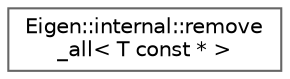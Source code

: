 digraph "Graphical Class Hierarchy"
{
 // LATEX_PDF_SIZE
  bgcolor="transparent";
  edge [fontname=Helvetica,fontsize=10,labelfontname=Helvetica,labelfontsize=10];
  node [fontname=Helvetica,fontsize=10,shape=box,height=0.2,width=0.4];
  rankdir="LR";
  Node0 [id="Node000000",label="Eigen::internal::remove\l_all\< T const * \>",height=0.2,width=0.4,color="grey40", fillcolor="white", style="filled",URL="$structEigen_1_1internal_1_1remove__all_3_01T_01const_01_5_01_4.html",tooltip=" "];
}
